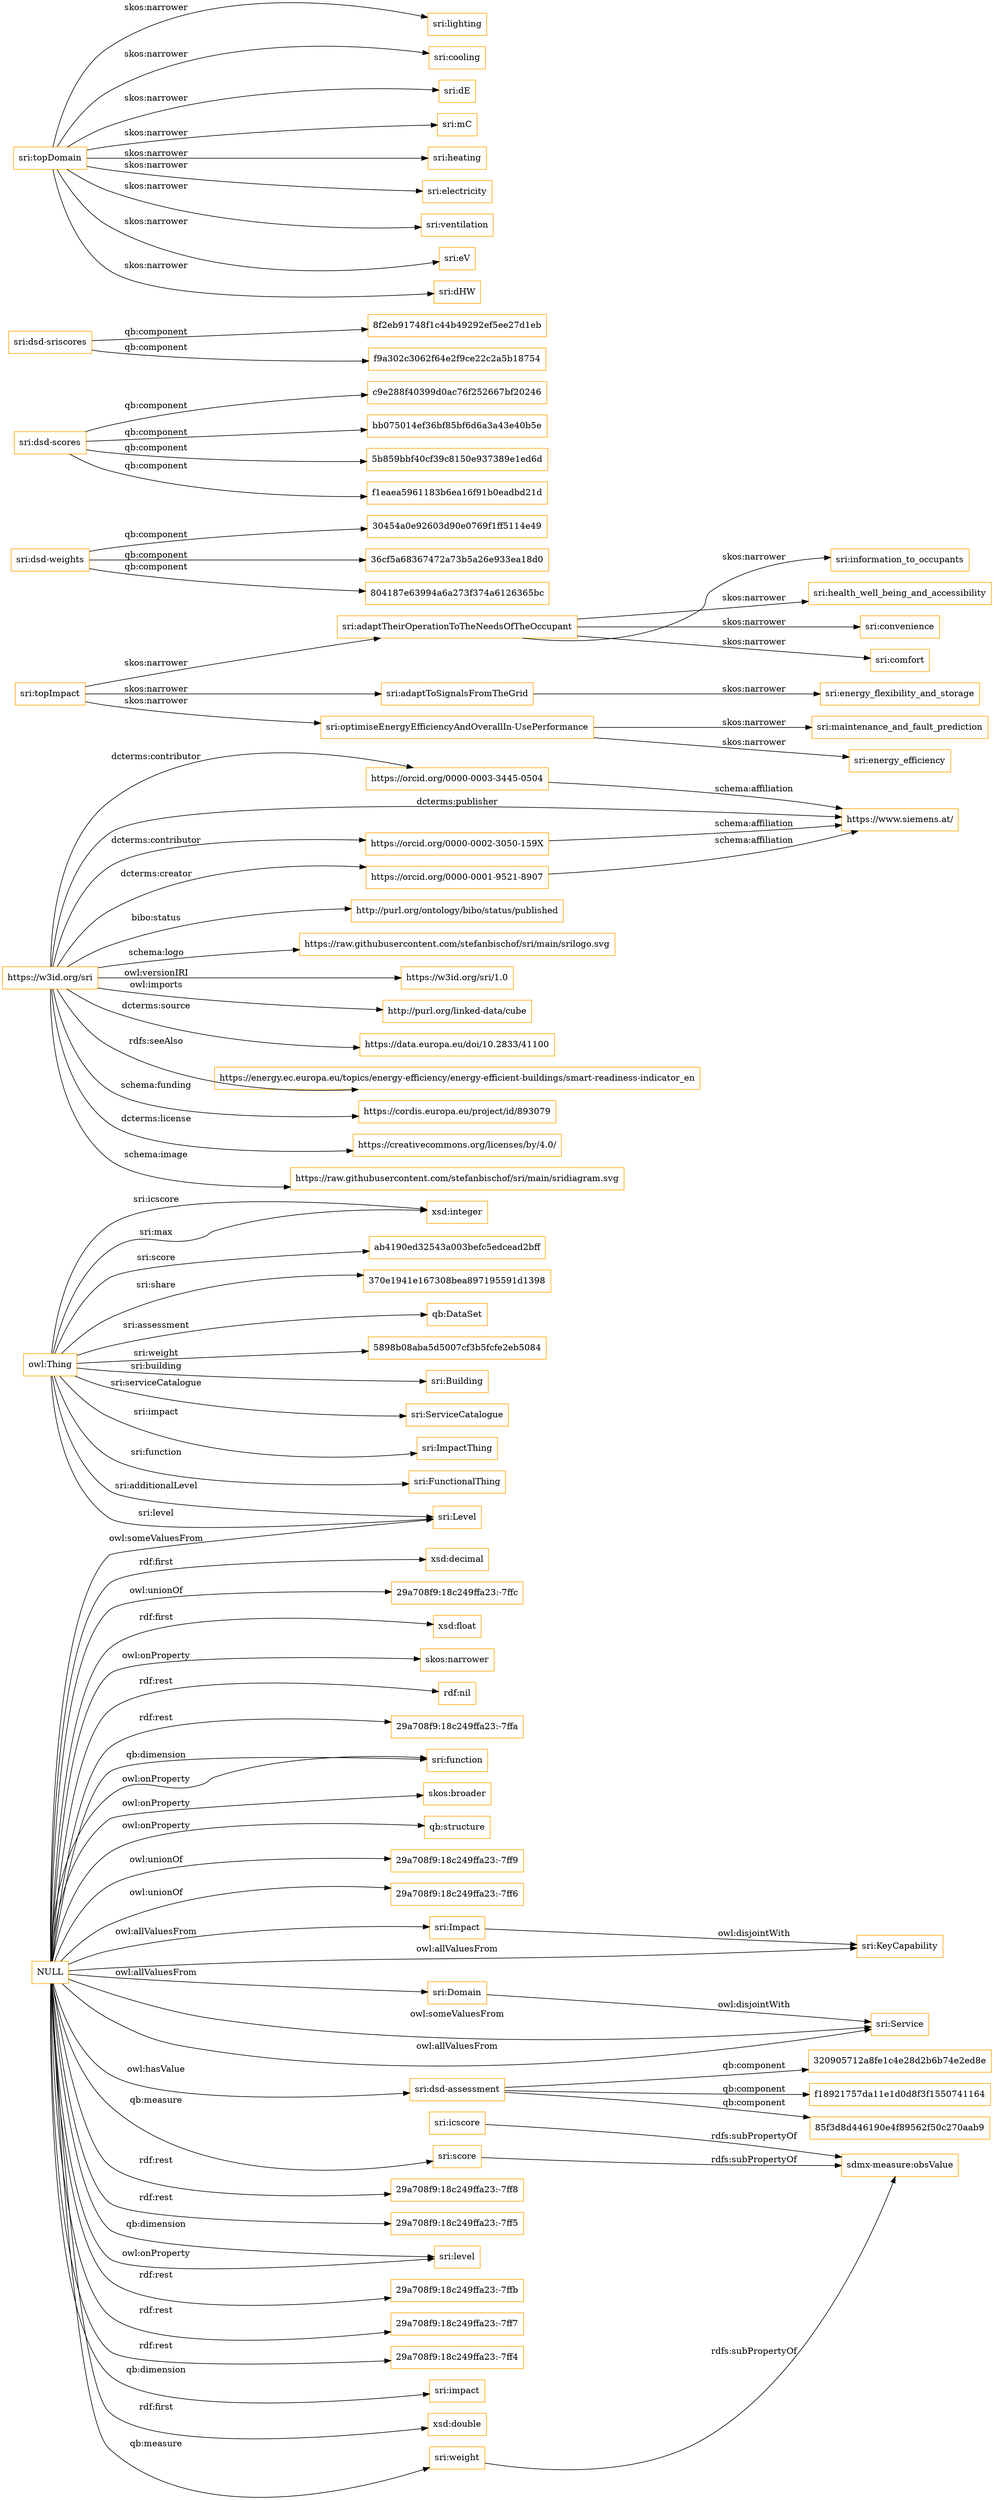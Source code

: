 digraph ar2dtool_diagram { 
rankdir=LR;
size="1501"
node [shape = rectangle, color="orange"]; "sri:Building" "sri:KeyCapability" "sri:Service" "sri:ServiceCatalogue" "sri:Impact" "sri:Domain" "sri:ImpactThing" "sri:FunctionalThing" "sri:Level" ; /*classes style*/
	"https://orcid.org/0000-0003-3445-0504" -> "https://www.siemens.at/" [ label = "schema:affiliation" ];
	"https://orcid.org/0000-0002-3050-159X" -> "https://www.siemens.at/" [ label = "schema:affiliation" ];
	"https://orcid.org/0000-0001-9521-8907" -> "https://www.siemens.at/" [ label = "schema:affiliation" ];
	"sri:weight" -> "sdmx-measure:obsValue" [ label = "rdfs:subPropertyOf" ];
	"sri:adaptTheirOperationToTheNeedsOfTheOccupant" -> "sri:information_to_occupants" [ label = "skos:narrower" ];
	"sri:adaptTheirOperationToTheNeedsOfTheOccupant" -> "sri:health_well_being_and_accessibility" [ label = "skos:narrower" ];
	"sri:adaptTheirOperationToTheNeedsOfTheOccupant" -> "sri:convenience" [ label = "skos:narrower" ];
	"sri:adaptTheirOperationToTheNeedsOfTheOccupant" -> "sri:comfort" [ label = "skos:narrower" ];
	"sri:dsd-weights" -> "30454a0e92603d90e0769f1ff5114e49" [ label = "qb:component" ];
	"sri:dsd-weights" -> "36cf5a68367472a73b5a26e933ea18d0" [ label = "qb:component" ];
	"sri:dsd-weights" -> "804187e63994a6a273f374a6126365bc" [ label = "qb:component" ];
	"sri:adaptToSignalsFromTheGrid" -> "sri:energy_flexibility_and_storage" [ label = "skos:narrower" ];
	"sri:icscore" -> "sdmx-measure:obsValue" [ label = "rdfs:subPropertyOf" ];
	"sri:dsd-scores" -> "c9e288f40399d0ac76f252667bf20246" [ label = "qb:component" ];
	"sri:dsd-scores" -> "bb075014ef36bf85bf6d6a3a43e40b5e" [ label = "qb:component" ];
	"sri:dsd-scores" -> "5b859bbf40cf39c8150e937389e1ed6d" [ label = "qb:component" ];
	"sri:dsd-scores" -> "f1eaea5961183b6ea16f91b0eadbd21d" [ label = "qb:component" ];
	"sri:optimiseEnergyEfficiencyAndOverallIn-UsePerformance" -> "sri:maintenance_and_fault_prediction" [ label = "skos:narrower" ];
	"sri:optimiseEnergyEfficiencyAndOverallIn-UsePerformance" -> "sri:energy_efficiency" [ label = "skos:narrower" ];
	"sri:dsd-sriscores" -> "8f2eb91748f1c44b49292ef5ee27d1eb" [ label = "qb:component" ];
	"sri:dsd-sriscores" -> "f9a302c3062f64e2f9ce22c2a5b18754" [ label = "qb:component" ];
	"sri:Impact" -> "sri:KeyCapability" [ label = "owl:disjointWith" ];
	"sri:topImpact" -> "sri:optimiseEnergyEfficiencyAndOverallIn-UsePerformance" [ label = "skos:narrower" ];
	"sri:topImpact" -> "sri:adaptToSignalsFromTheGrid" [ label = "skos:narrower" ];
	"sri:topImpact" -> "sri:adaptTheirOperationToTheNeedsOfTheOccupant" [ label = "skos:narrower" ];
	"https://w3id.org/sri" -> "https://orcid.org/0000-0003-3445-0504" [ label = "dcterms:contributor" ];
	"https://w3id.org/sri" -> "http://purl.org/ontology/bibo/status/published" [ label = "bibo:status" ];
	"https://w3id.org/sri" -> "https://orcid.org/0000-0001-9521-8907" [ label = "dcterms:creator" ];
	"https://w3id.org/sri" -> "https://www.siemens.at/" [ label = "dcterms:publisher" ];
	"https://w3id.org/sri" -> "https://raw.githubusercontent.com/stefanbischof/sri/main/srilogo.svg" [ label = "schema:logo" ];
	"https://w3id.org/sri" -> "https://w3id.org/sri/1.0" [ label = "owl:versionIRI" ];
	"https://w3id.org/sri" -> "http://purl.org/linked-data/cube" [ label = "owl:imports" ];
	"https://w3id.org/sri" -> "https://data.europa.eu/doi/10.2833/41100" [ label = "dcterms:source" ];
	"https://w3id.org/sri" -> "https://orcid.org/0000-0002-3050-159X" [ label = "dcterms:contributor" ];
	"https://w3id.org/sri" -> "https://energy.ec.europa.eu/topics/energy-efficiency/energy-efficient-buildings/smart-readiness-indicator_en" [ label = "rdfs:seeAlso" ];
	"https://w3id.org/sri" -> "https://cordis.europa.eu/project/id/893079" [ label = "schema:funding" ];
	"https://w3id.org/sri" -> "https://creativecommons.org/licenses/by/4.0/" [ label = "dcterms:license" ];
	"https://w3id.org/sri" -> "https://raw.githubusercontent.com/stefanbischof/sri/main/sridiagram.svg" [ label = "schema:image" ];
	"sri:Domain" -> "sri:Service" [ label = "owl:disjointWith" ];
	"sri:topDomain" -> "sri:lighting" [ label = "skos:narrower" ];
	"sri:topDomain" -> "sri:cooling" [ label = "skos:narrower" ];
	"sri:topDomain" -> "sri:dE" [ label = "skos:narrower" ];
	"sri:topDomain" -> "sri:mC" [ label = "skos:narrower" ];
	"sri:topDomain" -> "sri:heating" [ label = "skos:narrower" ];
	"sri:topDomain" -> "sri:electricity" [ label = "skos:narrower" ];
	"sri:topDomain" -> "sri:ventilation" [ label = "skos:narrower" ];
	"sri:topDomain" -> "sri:eV" [ label = "skos:narrower" ];
	"sri:topDomain" -> "sri:dHW" [ label = "skos:narrower" ];
	"sri:dsd-assessment" -> "85f3d8d446190e4f89562f50c270aab9" [ label = "qb:component" ];
	"sri:dsd-assessment" -> "320905712a8fe1c4e28d2b6b74e2ed8e" [ label = "qb:component" ];
	"sri:dsd-assessment" -> "f18921757da11e1d0d8f3f1550741164" [ label = "qb:component" ];
	"sri:score" -> "sdmx-measure:obsValue" [ label = "rdfs:subPropertyOf" ];
	"NULL" -> "sri:Service" [ label = "owl:someValuesFrom" ];
	"NULL" -> "29a708f9:18c249ffa23:-7ff8" [ label = "rdf:rest" ];
	"NULL" -> "29a708f9:18c249ffa23:-7ff5" [ label = "rdf:rest" ];
	"NULL" -> "sri:dsd-assessment" [ label = "owl:hasValue" ];
	"NULL" -> "sri:weight" [ label = "qb:measure" ];
	"NULL" -> "sri:Domain" [ label = "owl:allValuesFrom" ];
	"NULL" -> "sri:level" [ label = "qb:dimension" ];
	"NULL" -> "29a708f9:18c249ffa23:-7ffb" [ label = "rdf:rest" ];
	"NULL" -> "29a708f9:18c249ffa23:-7ff7" [ label = "rdf:rest" ];
	"NULL" -> "29a708f9:18c249ffa23:-7ff4" [ label = "rdf:rest" ];
	"NULL" -> "sri:Level" [ label = "owl:someValuesFrom" ];
	"NULL" -> "sri:impact" [ label = "qb:dimension" ];
	"NULL" -> "xsd:double" [ label = "rdf:first" ];
	"NULL" -> "xsd:decimal" [ label = "rdf:first" ];
	"NULL" -> "sri:score" [ label = "qb:measure" ];
	"NULL" -> "29a708f9:18c249ffa23:-7ffc" [ label = "owl:unionOf" ];
	"NULL" -> "sri:Service" [ label = "owl:allValuesFrom" ];
	"NULL" -> "sri:Impact" [ label = "owl:allValuesFrom" ];
	"NULL" -> "xsd:float" [ label = "rdf:first" ];
	"NULL" -> "skos:narrower" [ label = "owl:onProperty" ];
	"NULL" -> "rdf:nil" [ label = "rdf:rest" ];
	"NULL" -> "sri:level" [ label = "owl:onProperty" ];
	"NULL" -> "29a708f9:18c249ffa23:-7ffa" [ label = "rdf:rest" ];
	"NULL" -> "sri:function" [ label = "qb:dimension" ];
	"NULL" -> "skos:broader" [ label = "owl:onProperty" ];
	"NULL" -> "sri:KeyCapability" [ label = "owl:allValuesFrom" ];
	"NULL" -> "qb:structure" [ label = "owl:onProperty" ];
	"NULL" -> "29a708f9:18c249ffa23:-7ff9" [ label = "owl:unionOf" ];
	"NULL" -> "29a708f9:18c249ffa23:-7ff6" [ label = "owl:unionOf" ];
	"NULL" -> "sri:function" [ label = "owl:onProperty" ];
	"owl:Thing" -> "xsd:integer" [ label = "sri:icscore" ];
	"owl:Thing" -> "sri:Level" [ label = "sri:additionalLevel" ];
	"owl:Thing" -> "ab4190ed32543a003befc5edcead2bff" [ label = "sri:score" ];
	"owl:Thing" -> "sri:Building" [ label = "sri:building" ];
	"owl:Thing" -> "370e1941e167308bea897195591d1398" [ label = "sri:share" ];
	"owl:Thing" -> "sri:Level" [ label = "sri:level" ];
	"owl:Thing" -> "qb:DataSet" [ label = "sri:assessment" ];
	"owl:Thing" -> "sri:ImpactThing" [ label = "sri:impact" ];
	"owl:Thing" -> "5898b08aba5d5007cf3b5fcfe2eb5084" [ label = "sri:weight" ];
	"owl:Thing" -> "sri:ServiceCatalogue" [ label = "sri:serviceCatalogue" ];
	"owl:Thing" -> "xsd:integer" [ label = "sri:max" ];
	"owl:Thing" -> "sri:FunctionalThing" [ label = "sri:function" ];

}
